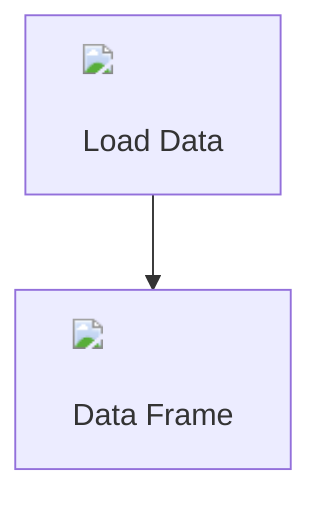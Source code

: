 flowchart TD
    A["<img src='icons/file.svg'/> <br/> Load Data"] --> B["<img src='table.svg'/> <br/> Data Frame"]